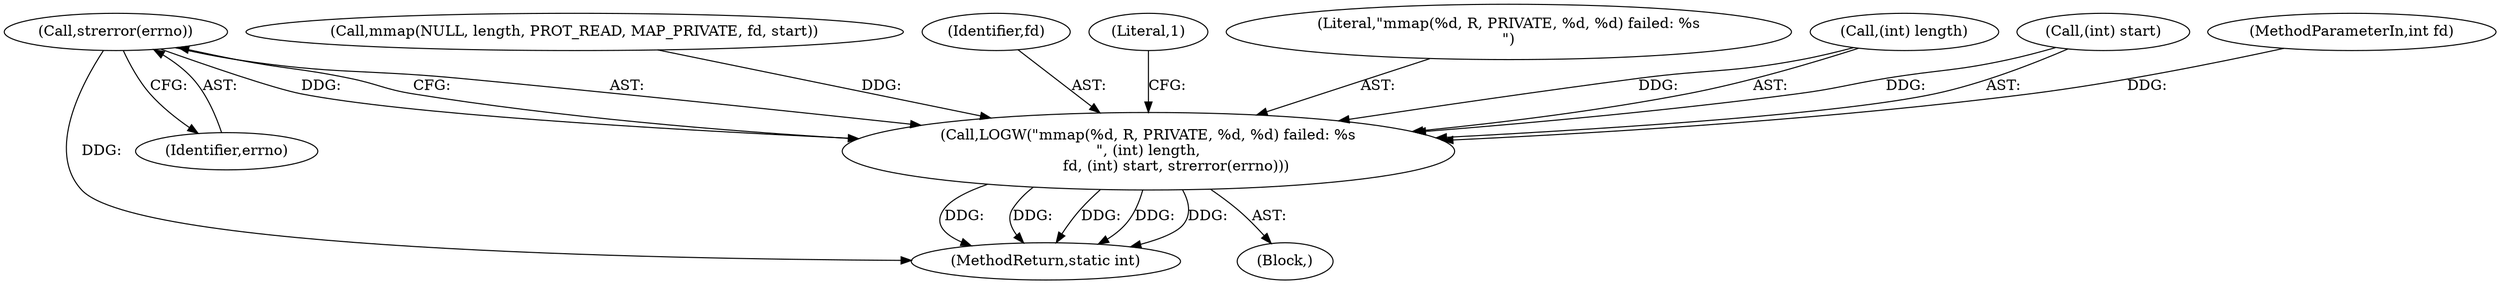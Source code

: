 digraph "0_Android_28a566f7731b4cb76d2a9ba16d997ac5aeb07dad_0@API" {
"1000146" [label="(Call,strerror(errno))"];
"1000137" [label="(Call,LOGW(\"mmap(%d, R, PRIVATE, %d, %d) failed: %s\n\", (int) length,\n            fd, (int) start, strerror(errno)))"];
"1000147" [label="(Identifier,errno)"];
"1000136" [label="(Block,)"];
"1000125" [label="(Call,mmap(NULL, length, PROT_READ, MAP_PRIVATE, fd, start))"];
"1000137" [label="(Call,LOGW(\"mmap(%d, R, PRIVATE, %d, %d) failed: %s\n\", (int) length,\n            fd, (int) start, strerror(errno)))"];
"1000142" [label="(Identifier,fd)"];
"1000150" [label="(Literal,1)"];
"1000138" [label="(Literal,\"mmap(%d, R, PRIVATE, %d, %d) failed: %s\n\")"];
"1000139" [label="(Call,(int) length)"];
"1000146" [label="(Call,strerror(errno))"];
"1000143" [label="(Call,(int) start)"];
"1000101" [label="(MethodParameterIn,int fd)"];
"1000210" [label="(MethodReturn,static int)"];
"1000146" -> "1000137"  [label="AST: "];
"1000146" -> "1000147"  [label="CFG: "];
"1000147" -> "1000146"  [label="AST: "];
"1000137" -> "1000146"  [label="CFG: "];
"1000146" -> "1000210"  [label="DDG: "];
"1000146" -> "1000137"  [label="DDG: "];
"1000137" -> "1000136"  [label="AST: "];
"1000138" -> "1000137"  [label="AST: "];
"1000139" -> "1000137"  [label="AST: "];
"1000142" -> "1000137"  [label="AST: "];
"1000143" -> "1000137"  [label="AST: "];
"1000150" -> "1000137"  [label="CFG: "];
"1000137" -> "1000210"  [label="DDG: "];
"1000137" -> "1000210"  [label="DDG: "];
"1000137" -> "1000210"  [label="DDG: "];
"1000137" -> "1000210"  [label="DDG: "];
"1000137" -> "1000210"  [label="DDG: "];
"1000139" -> "1000137"  [label="DDG: "];
"1000125" -> "1000137"  [label="DDG: "];
"1000101" -> "1000137"  [label="DDG: "];
"1000143" -> "1000137"  [label="DDG: "];
}
